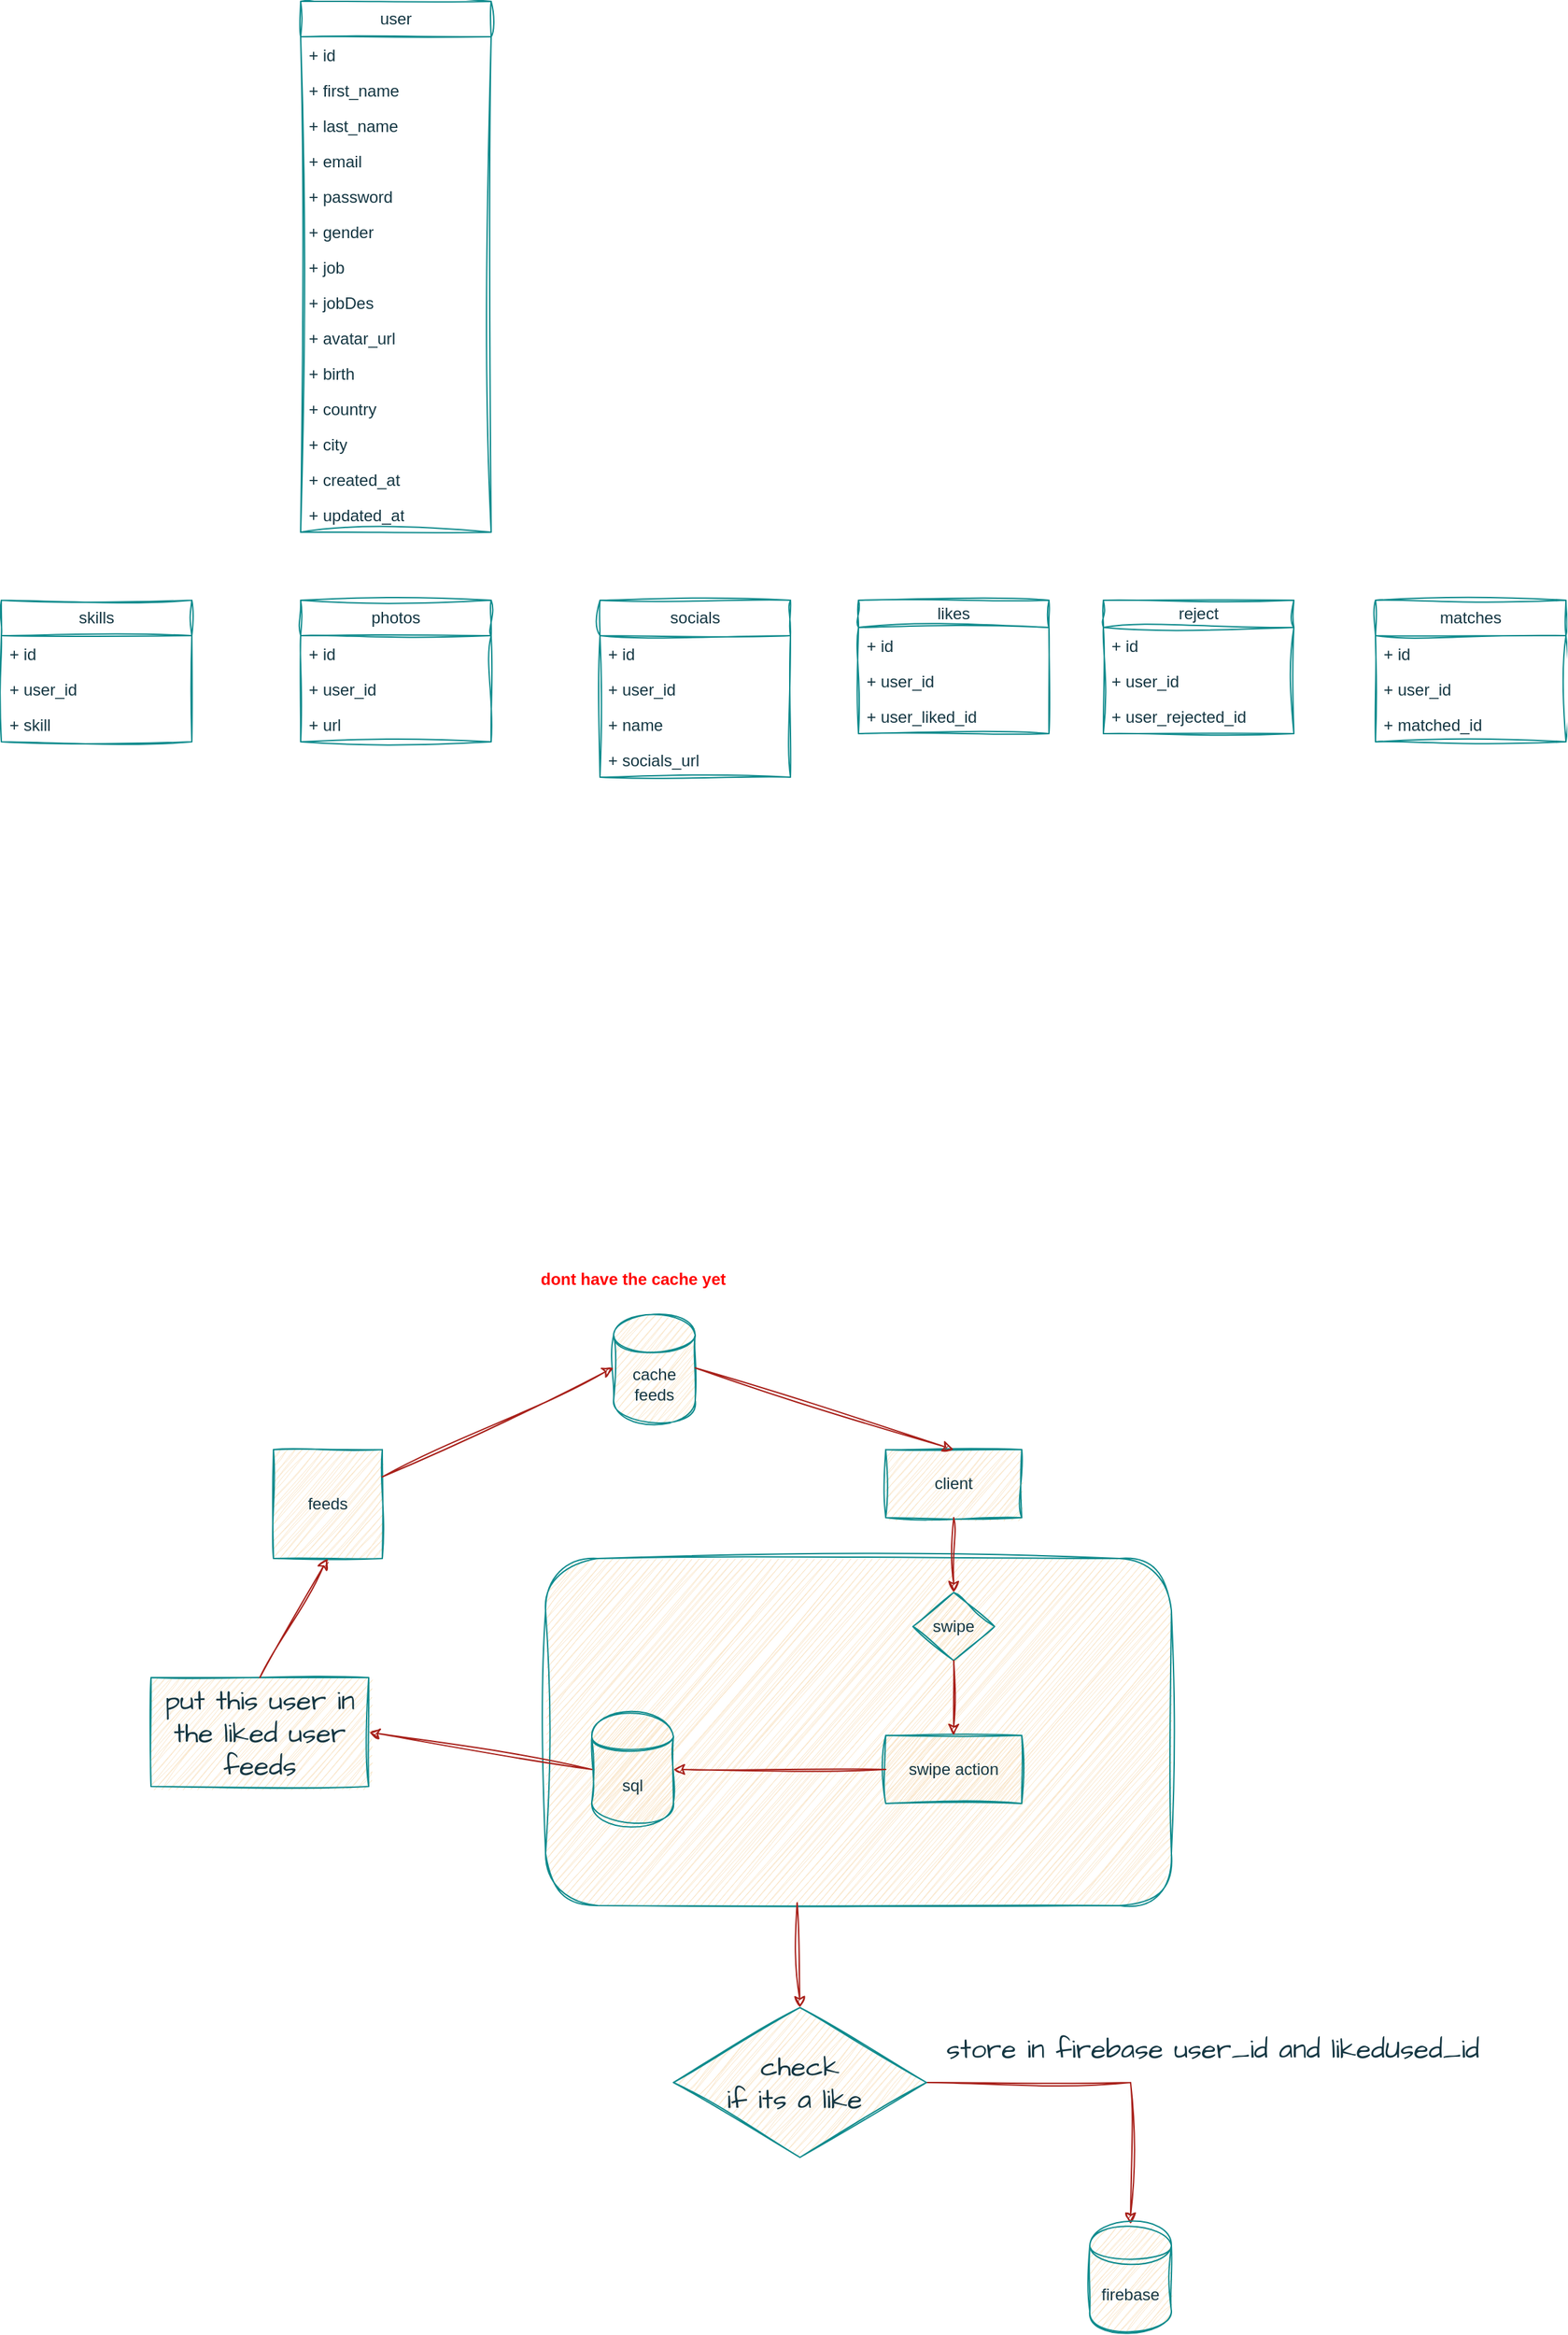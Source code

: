 <mxfile version="22.1.21" type="github">
  <diagram name="Page-1" id="TURWIGDBTlHbRRUk4dpI">
    <mxGraphModel dx="2261" dy="1969" grid="1" gridSize="10" guides="1" tooltips="1" connect="1" arrows="1" fold="1" page="1" pageScale="1" pageWidth="827" pageHeight="1169" math="0" shadow="0">
      <root>
        <mxCell id="0" />
        <mxCell id="1" parent="0" />
        <mxCell id="TVORls7t6HyG4qFCSd16-7" value="" style="rounded=1;whiteSpace=wrap;html=1;fillColor=#FAE5C7;strokeColor=#0F8B8D;glass=0;shadow=0;fillStyle=auto;sketch=1;curveFitting=1;jiggle=2;labelBackgroundColor=none;fontColor=#143642;" vertex="1" parent="1">
          <mxGeometry x="320" y="600" width="460" height="255" as="geometry" />
        </mxCell>
        <mxCell id="Ip3MdyWKFlhcEUy9VpvT-1" value="sql" style="shape=cylinder;whiteSpace=wrap;html=1;boundedLbl=1;backgroundOutline=1;sketch=1;curveFitting=1;jiggle=2;labelBackgroundColor=none;fillColor=#FAE5C7;strokeColor=#0F8B8D;fontColor=#143642;" parent="1" vertex="1">
          <mxGeometry x="354" y="715" width="60" height="80" as="geometry" />
        </mxCell>
        <mxCell id="Ip3MdyWKFlhcEUy9VpvT-2" value="feeds" style="whiteSpace=wrap;html=1;aspect=fixed;sketch=1;curveFitting=1;jiggle=2;labelBackgroundColor=none;fillColor=#FAE5C7;strokeColor=#0F8B8D;fontColor=#143642;" parent="1" vertex="1">
          <mxGeometry x="120" y="520" width="80" height="80" as="geometry" />
        </mxCell>
        <mxCell id="Ip3MdyWKFlhcEUy9VpvT-3" value="swipe" style="shape=rhombus;html=1;dashed=0;whiteSpace=wrap;perimeter=rhombusPerimeter;sketch=1;curveFitting=1;jiggle=2;labelBackgroundColor=none;fillColor=#FAE5C7;strokeColor=#0F8B8D;fontColor=#143642;" parent="1" vertex="1">
          <mxGeometry x="590" y="625" width="60" height="50" as="geometry" />
        </mxCell>
        <mxCell id="Ip3MdyWKFlhcEUy9VpvT-4" value="client" style="html=1;dashed=0;whiteSpace=wrap;sketch=1;curveFitting=1;jiggle=2;labelBackgroundColor=none;fillColor=#FAE5C7;strokeColor=#0F8B8D;fontColor=#143642;" parent="1" vertex="1">
          <mxGeometry x="570" y="520" width="100" height="50" as="geometry" />
        </mxCell>
        <mxCell id="Ip3MdyWKFlhcEUy9VpvT-5" value="swipe action" style="html=1;dashed=0;whiteSpace=wrap;sketch=1;curveFitting=1;jiggle=2;labelBackgroundColor=none;fillColor=#FAE5C7;strokeColor=#0F8B8D;fontColor=#143642;" parent="1" vertex="1">
          <mxGeometry x="570" y="730" width="100" height="50" as="geometry" />
        </mxCell>
        <mxCell id="Ip3MdyWKFlhcEUy9VpvT-6" value="" style="endArrow=classic;html=1;rounded=0;exitX=0.5;exitY=1;exitDx=0;exitDy=0;entryX=0.5;entryY=0;entryDx=0;entryDy=0;sketch=1;curveFitting=1;jiggle=2;labelBackgroundColor=none;strokeColor=#A8201A;fontColor=default;" parent="1" source="Ip3MdyWKFlhcEUy9VpvT-4" target="Ip3MdyWKFlhcEUy9VpvT-3" edge="1">
          <mxGeometry width="50" height="50" relative="1" as="geometry">
            <mxPoint x="390" y="830" as="sourcePoint" />
            <mxPoint x="440" y="780" as="targetPoint" />
          </mxGeometry>
        </mxCell>
        <mxCell id="Ip3MdyWKFlhcEUy9VpvT-7" value="" style="endArrow=classic;html=1;rounded=0;exitX=0.5;exitY=1;exitDx=0;exitDy=0;entryX=0.5;entryY=0;entryDx=0;entryDy=0;sketch=1;curveFitting=1;jiggle=2;labelBackgroundColor=none;strokeColor=#A8201A;fontColor=default;" parent="1" source="Ip3MdyWKFlhcEUy9VpvT-3" target="Ip3MdyWKFlhcEUy9VpvT-5" edge="1">
          <mxGeometry width="50" height="50" relative="1" as="geometry">
            <mxPoint x="400" y="780" as="sourcePoint" />
            <mxPoint x="450" y="730" as="targetPoint" />
          </mxGeometry>
        </mxCell>
        <mxCell id="Ip3MdyWKFlhcEUy9VpvT-9" value="" style="endArrow=classic;html=1;rounded=0;entryX=1;entryY=0.5;entryDx=0;entryDy=0;exitX=0;exitY=0.5;exitDx=0;exitDy=0;sketch=1;curveFitting=1;jiggle=2;labelBackgroundColor=none;strokeColor=#A8201A;fontColor=default;" parent="1" source="Ip3MdyWKFlhcEUy9VpvT-5" target="Ip3MdyWKFlhcEUy9VpvT-1" edge="1">
          <mxGeometry width="50" height="50" relative="1" as="geometry">
            <mxPoint x="500" y="730" as="sourcePoint" />
            <mxPoint x="460" y="780" as="targetPoint" />
          </mxGeometry>
        </mxCell>
        <mxCell id="Ip3MdyWKFlhcEUy9VpvT-13" value="" style="endArrow=classic;html=1;rounded=0;exitX=0;exitY=0.5;exitDx=0;exitDy=0;sketch=1;curveFitting=1;jiggle=2;labelBackgroundColor=none;strokeColor=#A8201A;fontColor=default;entryX=1;entryY=0.5;entryDx=0;entryDy=0;" parent="1" source="Ip3MdyWKFlhcEUy9VpvT-1" target="TVORls7t6HyG4qFCSd16-13" edge="1">
          <mxGeometry width="50" height="50" relative="1" as="geometry">
            <mxPoint x="280" y="690" as="sourcePoint" />
            <mxPoint x="200" y="600" as="targetPoint" />
          </mxGeometry>
        </mxCell>
        <mxCell id="Ip3MdyWKFlhcEUy9VpvT-14" value="cache&lt;br&gt;feeds" style="shape=cylinder;whiteSpace=wrap;html=1;boundedLbl=1;backgroundOutline=1;sketch=1;curveFitting=1;jiggle=2;labelBackgroundColor=none;fillColor=#FAE5C7;strokeColor=#0F8B8D;fontColor=#143642;" parent="1" vertex="1">
          <mxGeometry x="370" y="420" width="60" height="80" as="geometry" />
        </mxCell>
        <mxCell id="Ip3MdyWKFlhcEUy9VpvT-16" value="" style="endArrow=classic;html=1;rounded=0;exitX=1;exitY=0.25;exitDx=0;exitDy=0;entryX=0;entryY=0.5;entryDx=0;entryDy=0;sketch=1;curveFitting=1;jiggle=2;labelBackgroundColor=none;strokeColor=#A8201A;fontColor=default;" parent="1" source="Ip3MdyWKFlhcEUy9VpvT-2" target="Ip3MdyWKFlhcEUy9VpvT-14" edge="1">
          <mxGeometry width="50" height="50" relative="1" as="geometry">
            <mxPoint x="240" y="530" as="sourcePoint" />
            <mxPoint x="290" y="480" as="targetPoint" />
          </mxGeometry>
        </mxCell>
        <mxCell id="Ip3MdyWKFlhcEUy9VpvT-17" value="" style="endArrow=classic;html=1;rounded=0;exitX=1;exitY=0.5;exitDx=0;exitDy=0;entryX=0.5;entryY=0;entryDx=0;entryDy=0;sketch=1;curveFitting=1;jiggle=2;labelBackgroundColor=none;strokeColor=#A8201A;fontColor=default;" parent="1" source="Ip3MdyWKFlhcEUy9VpvT-14" target="Ip3MdyWKFlhcEUy9VpvT-4" edge="1">
          <mxGeometry width="50" height="50" relative="1" as="geometry">
            <mxPoint x="510" y="500" as="sourcePoint" />
            <mxPoint x="560" y="450" as="targetPoint" />
          </mxGeometry>
        </mxCell>
        <mxCell id="JYopb094vWupA5QWK66S-1" value="user" style="swimlane;fontStyle=0;childLayout=stackLayout;horizontal=1;startSize=26;fillColor=none;horizontalStack=0;resizeParent=1;resizeParentMax=0;resizeLast=0;collapsible=1;marginBottom=0;whiteSpace=wrap;html=1;sketch=1;curveFitting=1;jiggle=2;labelBackgroundColor=none;strokeColor=#0F8B8D;fontColor=#143642;" parent="1" vertex="1">
          <mxGeometry x="140" y="-544" width="140" height="390" as="geometry" />
        </mxCell>
        <mxCell id="JYopb094vWupA5QWK66S-8" value="+ id" style="text;strokeColor=none;fillColor=none;align=left;verticalAlign=top;spacingLeft=4;spacingRight=4;overflow=hidden;rotatable=0;points=[[0,0.5],[1,0.5]];portConstraint=eastwest;whiteSpace=wrap;html=1;sketch=1;curveFitting=1;jiggle=2;labelBackgroundColor=none;fontColor=#143642;" parent="JYopb094vWupA5QWK66S-1" vertex="1">
          <mxGeometry y="26" width="140" height="26" as="geometry" />
        </mxCell>
        <mxCell id="JYopb094vWupA5QWK66S-2" value="+ first_name" style="text;strokeColor=none;fillColor=none;align=left;verticalAlign=top;spacingLeft=4;spacingRight=4;overflow=hidden;rotatable=0;points=[[0,0.5],[1,0.5]];portConstraint=eastwest;whiteSpace=wrap;html=1;sketch=1;curveFitting=1;jiggle=2;labelBackgroundColor=none;fontColor=#143642;" parent="JYopb094vWupA5QWK66S-1" vertex="1">
          <mxGeometry y="52" width="140" height="26" as="geometry" />
        </mxCell>
        <mxCell id="JYopb094vWupA5QWK66S-3" value="+ last_name" style="text;strokeColor=none;fillColor=none;align=left;verticalAlign=top;spacingLeft=4;spacingRight=4;overflow=hidden;rotatable=0;points=[[0,0.5],[1,0.5]];portConstraint=eastwest;whiteSpace=wrap;html=1;sketch=1;curveFitting=1;jiggle=2;labelBackgroundColor=none;fontColor=#143642;" parent="JYopb094vWupA5QWK66S-1" vertex="1">
          <mxGeometry y="78" width="140" height="26" as="geometry" />
        </mxCell>
        <mxCell id="JYopb094vWupA5QWK66S-6" value="+ email" style="text;strokeColor=none;fillColor=none;align=left;verticalAlign=top;spacingLeft=4;spacingRight=4;overflow=hidden;rotatable=0;points=[[0,0.5],[1,0.5]];portConstraint=eastwest;whiteSpace=wrap;html=1;sketch=1;curveFitting=1;jiggle=2;labelBackgroundColor=none;fontColor=#143642;" parent="JYopb094vWupA5QWK66S-1" vertex="1">
          <mxGeometry y="104" width="140" height="26" as="geometry" />
        </mxCell>
        <mxCell id="JYopb094vWupA5QWK66S-7" value="+ password" style="text;strokeColor=none;fillColor=none;align=left;verticalAlign=top;spacingLeft=4;spacingRight=4;overflow=hidden;rotatable=0;points=[[0,0.5],[1,0.5]];portConstraint=eastwest;whiteSpace=wrap;html=1;sketch=1;curveFitting=1;jiggle=2;labelBackgroundColor=none;fontColor=#143642;" parent="JYopb094vWupA5QWK66S-1" vertex="1">
          <mxGeometry y="130" width="140" height="26" as="geometry" />
        </mxCell>
        <mxCell id="JYopb094vWupA5QWK66S-18" value="+ gender" style="text;strokeColor=none;fillColor=none;align=left;verticalAlign=top;spacingLeft=4;spacingRight=4;overflow=hidden;rotatable=0;points=[[0,0.5],[1,0.5]];portConstraint=eastwest;whiteSpace=wrap;html=1;sketch=1;curveFitting=1;jiggle=2;labelBackgroundColor=none;fontColor=#143642;" parent="JYopb094vWupA5QWK66S-1" vertex="1">
          <mxGeometry y="156" width="140" height="26" as="geometry" />
        </mxCell>
        <mxCell id="JYopb094vWupA5QWK66S-19" value="+ job" style="text;strokeColor=none;fillColor=none;align=left;verticalAlign=top;spacingLeft=4;spacingRight=4;overflow=hidden;rotatable=0;points=[[0,0.5],[1,0.5]];portConstraint=eastwest;whiteSpace=wrap;html=1;sketch=1;curveFitting=1;jiggle=2;labelBackgroundColor=none;fontColor=#143642;" parent="JYopb094vWupA5QWK66S-1" vertex="1">
          <mxGeometry y="182" width="140" height="26" as="geometry" />
        </mxCell>
        <mxCell id="JYopb094vWupA5QWK66S-20" value="+ jobDes" style="text;strokeColor=none;fillColor=none;align=left;verticalAlign=top;spacingLeft=4;spacingRight=4;overflow=hidden;rotatable=0;points=[[0,0.5],[1,0.5]];portConstraint=eastwest;whiteSpace=wrap;html=1;sketch=1;curveFitting=1;jiggle=2;labelBackgroundColor=none;fontColor=#143642;" parent="JYopb094vWupA5QWK66S-1" vertex="1">
          <mxGeometry y="208" width="140" height="26" as="geometry" />
        </mxCell>
        <mxCell id="JYopb094vWupA5QWK66S-21" value="+ avatar_url" style="text;strokeColor=none;fillColor=none;align=left;verticalAlign=top;spacingLeft=4;spacingRight=4;overflow=hidden;rotatable=0;points=[[0,0.5],[1,0.5]];portConstraint=eastwest;whiteSpace=wrap;html=1;sketch=1;curveFitting=1;jiggle=2;labelBackgroundColor=none;fontColor=#143642;" parent="JYopb094vWupA5QWK66S-1" vertex="1">
          <mxGeometry y="234" width="140" height="26" as="geometry" />
        </mxCell>
        <mxCell id="JYopb094vWupA5QWK66S-22" value="+ birth" style="text;strokeColor=none;fillColor=none;align=left;verticalAlign=top;spacingLeft=4;spacingRight=4;overflow=hidden;rotatable=0;points=[[0,0.5],[1,0.5]];portConstraint=eastwest;whiteSpace=wrap;html=1;sketch=1;curveFitting=1;jiggle=2;labelBackgroundColor=none;fontColor=#143642;" parent="JYopb094vWupA5QWK66S-1" vertex="1">
          <mxGeometry y="260" width="140" height="26" as="geometry" />
        </mxCell>
        <mxCell id="JYopb094vWupA5QWK66S-23" value="+ country" style="text;strokeColor=none;fillColor=none;align=left;verticalAlign=top;spacingLeft=4;spacingRight=4;overflow=hidden;rotatable=0;points=[[0,0.5],[1,0.5]];portConstraint=eastwest;whiteSpace=wrap;html=1;sketch=1;curveFitting=1;jiggle=2;labelBackgroundColor=none;fontColor=#143642;" parent="JYopb094vWupA5QWK66S-1" vertex="1">
          <mxGeometry y="286" width="140" height="26" as="geometry" />
        </mxCell>
        <mxCell id="JYopb094vWupA5QWK66S-24" value="+ city" style="text;strokeColor=none;fillColor=none;align=left;verticalAlign=top;spacingLeft=4;spacingRight=4;overflow=hidden;rotatable=0;points=[[0,0.5],[1,0.5]];portConstraint=eastwest;whiteSpace=wrap;html=1;sketch=1;curveFitting=1;jiggle=2;labelBackgroundColor=none;fontColor=#143642;" parent="JYopb094vWupA5QWK66S-1" vertex="1">
          <mxGeometry y="312" width="140" height="26" as="geometry" />
        </mxCell>
        <mxCell id="JYopb094vWupA5QWK66S-25" value="+ created_at" style="text;strokeColor=none;fillColor=none;align=left;verticalAlign=top;spacingLeft=4;spacingRight=4;overflow=hidden;rotatable=0;points=[[0,0.5],[1,0.5]];portConstraint=eastwest;whiteSpace=wrap;html=1;sketch=1;curveFitting=1;jiggle=2;labelBackgroundColor=none;fontColor=#143642;" parent="JYopb094vWupA5QWK66S-1" vertex="1">
          <mxGeometry y="338" width="140" height="26" as="geometry" />
        </mxCell>
        <mxCell id="JYopb094vWupA5QWK66S-26" value="+ updated_at" style="text;strokeColor=none;fillColor=none;align=left;verticalAlign=top;spacingLeft=4;spacingRight=4;overflow=hidden;rotatable=0;points=[[0,0.5],[1,0.5]];portConstraint=eastwest;whiteSpace=wrap;html=1;sketch=1;curveFitting=1;jiggle=2;labelBackgroundColor=none;fontColor=#143642;" parent="JYopb094vWupA5QWK66S-1" vertex="1">
          <mxGeometry y="364" width="140" height="26" as="geometry" />
        </mxCell>
        <mxCell id="JYopb094vWupA5QWK66S-9" value="likes" style="swimlane;fontStyle=0;childLayout=stackLayout;horizontal=1;startSize=20;fillColor=none;horizontalStack=0;resizeParent=1;resizeParentMax=0;resizeLast=0;collapsible=1;marginBottom=0;whiteSpace=wrap;html=1;sketch=1;curveFitting=1;jiggle=2;labelBackgroundColor=none;strokeColor=#0F8B8D;fontColor=#143642;" parent="1" vertex="1">
          <mxGeometry x="550" y="-104" width="140" height="98" as="geometry" />
        </mxCell>
        <mxCell id="JYopb094vWupA5QWK66S-10" value="+ id" style="text;strokeColor=none;fillColor=none;align=left;verticalAlign=top;spacingLeft=4;spacingRight=4;overflow=hidden;rotatable=0;points=[[0,0.5],[1,0.5]];portConstraint=eastwest;whiteSpace=wrap;html=1;sketch=1;curveFitting=1;jiggle=2;labelBackgroundColor=none;fontColor=#143642;" parent="JYopb094vWupA5QWK66S-9" vertex="1">
          <mxGeometry y="20" width="140" height="26" as="geometry" />
        </mxCell>
        <mxCell id="JYopb094vWupA5QWK66S-11" value="+ user_id" style="text;strokeColor=none;fillColor=none;align=left;verticalAlign=top;spacingLeft=4;spacingRight=4;overflow=hidden;rotatable=0;points=[[0,0.5],[1,0.5]];portConstraint=eastwest;whiteSpace=wrap;html=1;sketch=1;curveFitting=1;jiggle=2;labelBackgroundColor=none;fontColor=#143642;" parent="JYopb094vWupA5QWK66S-9" vertex="1">
          <mxGeometry y="46" width="140" height="26" as="geometry" />
        </mxCell>
        <mxCell id="JYopb094vWupA5QWK66S-12" value="+ user_liked_id" style="text;strokeColor=none;fillColor=none;align=left;verticalAlign=top;spacingLeft=4;spacingRight=4;overflow=hidden;rotatable=0;points=[[0,0.5],[1,0.5]];portConstraint=eastwest;whiteSpace=wrap;html=1;sketch=1;curveFitting=1;jiggle=2;labelBackgroundColor=none;fontColor=#143642;" parent="JYopb094vWupA5QWK66S-9" vertex="1">
          <mxGeometry y="72" width="140" height="26" as="geometry" />
        </mxCell>
        <mxCell id="JYopb094vWupA5QWK66S-13" value="reject" style="swimlane;fontStyle=0;childLayout=stackLayout;horizontal=1;startSize=20;fillColor=none;horizontalStack=0;resizeParent=1;resizeParentMax=0;resizeLast=0;collapsible=1;marginBottom=0;whiteSpace=wrap;html=1;sketch=1;curveFitting=1;jiggle=2;labelBackgroundColor=none;strokeColor=#0F8B8D;fontColor=#143642;" parent="1" vertex="1">
          <mxGeometry x="730" y="-104" width="140" height="98" as="geometry" />
        </mxCell>
        <mxCell id="JYopb094vWupA5QWK66S-14" value="+ id" style="text;strokeColor=none;fillColor=none;align=left;verticalAlign=top;spacingLeft=4;spacingRight=4;overflow=hidden;rotatable=0;points=[[0,0.5],[1,0.5]];portConstraint=eastwest;whiteSpace=wrap;html=1;sketch=1;curveFitting=1;jiggle=2;labelBackgroundColor=none;fontColor=#143642;" parent="JYopb094vWupA5QWK66S-13" vertex="1">
          <mxGeometry y="20" width="140" height="26" as="geometry" />
        </mxCell>
        <mxCell id="JYopb094vWupA5QWK66S-15" value="+ user_id" style="text;strokeColor=none;fillColor=none;align=left;verticalAlign=top;spacingLeft=4;spacingRight=4;overflow=hidden;rotatable=0;points=[[0,0.5],[1,0.5]];portConstraint=eastwest;whiteSpace=wrap;html=1;sketch=1;curveFitting=1;jiggle=2;labelBackgroundColor=none;fontColor=#143642;" parent="JYopb094vWupA5QWK66S-13" vertex="1">
          <mxGeometry y="46" width="140" height="26" as="geometry" />
        </mxCell>
        <mxCell id="JYopb094vWupA5QWK66S-16" value="+ user_rejected_id" style="text;strokeColor=none;fillColor=none;align=left;verticalAlign=top;spacingLeft=4;spacingRight=4;overflow=hidden;rotatable=0;points=[[0,0.5],[1,0.5]];portConstraint=eastwest;whiteSpace=wrap;html=1;sketch=1;curveFitting=1;jiggle=2;labelBackgroundColor=none;fontColor=#143642;" parent="JYopb094vWupA5QWK66S-13" vertex="1">
          <mxGeometry y="72" width="140" height="26" as="geometry" />
        </mxCell>
        <mxCell id="JYopb094vWupA5QWK66S-27" value="photos" style="swimlane;fontStyle=0;childLayout=stackLayout;horizontal=1;startSize=26;fillColor=none;horizontalStack=0;resizeParent=1;resizeParentMax=0;resizeLast=0;collapsible=1;marginBottom=0;whiteSpace=wrap;html=1;sketch=1;curveFitting=1;jiggle=2;labelBackgroundColor=none;strokeColor=#0F8B8D;fontColor=#143642;" parent="1" vertex="1">
          <mxGeometry x="140" y="-104" width="140" height="104" as="geometry" />
        </mxCell>
        <mxCell id="JYopb094vWupA5QWK66S-28" value="+ id" style="text;strokeColor=none;fillColor=none;align=left;verticalAlign=top;spacingLeft=4;spacingRight=4;overflow=hidden;rotatable=0;points=[[0,0.5],[1,0.5]];portConstraint=eastwest;whiteSpace=wrap;html=1;sketch=1;curveFitting=1;jiggle=2;labelBackgroundColor=none;fontColor=#143642;" parent="JYopb094vWupA5QWK66S-27" vertex="1">
          <mxGeometry y="26" width="140" height="26" as="geometry" />
        </mxCell>
        <mxCell id="JYopb094vWupA5QWK66S-29" value="+ user_id" style="text;strokeColor=none;fillColor=none;align=left;verticalAlign=top;spacingLeft=4;spacingRight=4;overflow=hidden;rotatable=0;points=[[0,0.5],[1,0.5]];portConstraint=eastwest;whiteSpace=wrap;html=1;sketch=1;curveFitting=1;jiggle=2;labelBackgroundColor=none;fontColor=#143642;" parent="JYopb094vWupA5QWK66S-27" vertex="1">
          <mxGeometry y="52" width="140" height="26" as="geometry" />
        </mxCell>
        <mxCell id="JYopb094vWupA5QWK66S-30" value="+ url" style="text;strokeColor=none;fillColor=none;align=left;verticalAlign=top;spacingLeft=4;spacingRight=4;overflow=hidden;rotatable=0;points=[[0,0.5],[1,0.5]];portConstraint=eastwest;whiteSpace=wrap;html=1;sketch=1;curveFitting=1;jiggle=2;labelBackgroundColor=none;fontColor=#143642;" parent="JYopb094vWupA5QWK66S-27" vertex="1">
          <mxGeometry y="78" width="140" height="26" as="geometry" />
        </mxCell>
        <mxCell id="JYopb094vWupA5QWK66S-31" value="socials" style="swimlane;fontStyle=0;childLayout=stackLayout;horizontal=1;startSize=26;fillColor=none;horizontalStack=0;resizeParent=1;resizeParentMax=0;resizeLast=0;collapsible=1;marginBottom=0;whiteSpace=wrap;html=1;sketch=1;curveFitting=1;jiggle=2;labelBackgroundColor=none;strokeColor=#0F8B8D;fontColor=#143642;" parent="1" vertex="1">
          <mxGeometry x="360" y="-104" width="140" height="130" as="geometry" />
        </mxCell>
        <mxCell id="JYopb094vWupA5QWK66S-32" value="+ id" style="text;strokeColor=none;fillColor=none;align=left;verticalAlign=top;spacingLeft=4;spacingRight=4;overflow=hidden;rotatable=0;points=[[0,0.5],[1,0.5]];portConstraint=eastwest;whiteSpace=wrap;html=1;sketch=1;curveFitting=1;jiggle=2;labelBackgroundColor=none;fontColor=#143642;" parent="JYopb094vWupA5QWK66S-31" vertex="1">
          <mxGeometry y="26" width="140" height="26" as="geometry" />
        </mxCell>
        <mxCell id="JYopb094vWupA5QWK66S-35" value="+ user_id" style="text;strokeColor=none;fillColor=none;align=left;verticalAlign=top;spacingLeft=4;spacingRight=4;overflow=hidden;rotatable=0;points=[[0,0.5],[1,0.5]];portConstraint=eastwest;whiteSpace=wrap;html=1;sketch=1;curveFitting=1;jiggle=2;labelBackgroundColor=none;fontColor=#143642;" parent="JYopb094vWupA5QWK66S-31" vertex="1">
          <mxGeometry y="52" width="140" height="26" as="geometry" />
        </mxCell>
        <mxCell id="JYopb094vWupA5QWK66S-34" value="+ name" style="text;strokeColor=none;fillColor=none;align=left;verticalAlign=top;spacingLeft=4;spacingRight=4;overflow=hidden;rotatable=0;points=[[0,0.5],[1,0.5]];portConstraint=eastwest;whiteSpace=wrap;html=1;sketch=1;curveFitting=1;jiggle=2;labelBackgroundColor=none;fontColor=#143642;" parent="JYopb094vWupA5QWK66S-31" vertex="1">
          <mxGeometry y="78" width="140" height="26" as="geometry" />
        </mxCell>
        <mxCell id="JYopb094vWupA5QWK66S-33" value="+ socials_url" style="text;strokeColor=none;fillColor=none;align=left;verticalAlign=top;spacingLeft=4;spacingRight=4;overflow=hidden;rotatable=0;points=[[0,0.5],[1,0.5]];portConstraint=eastwest;whiteSpace=wrap;html=1;sketch=1;curveFitting=1;jiggle=2;labelBackgroundColor=none;fontColor=#143642;" parent="JYopb094vWupA5QWK66S-31" vertex="1">
          <mxGeometry y="104" width="140" height="26" as="geometry" />
        </mxCell>
        <mxCell id="JYopb094vWupA5QWK66S-36" value="skills" style="swimlane;fontStyle=0;childLayout=stackLayout;horizontal=1;startSize=26;fillColor=none;horizontalStack=0;resizeParent=1;resizeParentMax=0;resizeLast=0;collapsible=1;marginBottom=0;whiteSpace=wrap;html=1;sketch=1;curveFitting=1;jiggle=2;labelBackgroundColor=none;strokeColor=#0F8B8D;fontColor=#143642;" parent="1" vertex="1">
          <mxGeometry x="-80" y="-104" width="140" height="104" as="geometry" />
        </mxCell>
        <mxCell id="JYopb094vWupA5QWK66S-37" value="+ id" style="text;strokeColor=none;fillColor=none;align=left;verticalAlign=top;spacingLeft=4;spacingRight=4;overflow=hidden;rotatable=0;points=[[0,0.5],[1,0.5]];portConstraint=eastwest;whiteSpace=wrap;html=1;sketch=1;curveFitting=1;jiggle=2;labelBackgroundColor=none;fontColor=#143642;" parent="JYopb094vWupA5QWK66S-36" vertex="1">
          <mxGeometry y="26" width="140" height="26" as="geometry" />
        </mxCell>
        <mxCell id="JYopb094vWupA5QWK66S-38" value="+ user_id" style="text;strokeColor=none;fillColor=none;align=left;verticalAlign=top;spacingLeft=4;spacingRight=4;overflow=hidden;rotatable=0;points=[[0,0.5],[1,0.5]];portConstraint=eastwest;whiteSpace=wrap;html=1;sketch=1;curveFitting=1;jiggle=2;labelBackgroundColor=none;fontColor=#143642;" parent="JYopb094vWupA5QWK66S-36" vertex="1">
          <mxGeometry y="52" width="140" height="26" as="geometry" />
        </mxCell>
        <mxCell id="JYopb094vWupA5QWK66S-39" value="+ skill" style="text;strokeColor=none;fillColor=none;align=left;verticalAlign=top;spacingLeft=4;spacingRight=4;overflow=hidden;rotatable=0;points=[[0,0.5],[1,0.5]];portConstraint=eastwest;whiteSpace=wrap;html=1;sketch=1;curveFitting=1;jiggle=2;labelBackgroundColor=none;fontColor=#143642;" parent="JYopb094vWupA5QWK66S-36" vertex="1">
          <mxGeometry y="78" width="140" height="26" as="geometry" />
        </mxCell>
        <mxCell id="JYopb094vWupA5QWK66S-40" value="matches" style="swimlane;fontStyle=0;childLayout=stackLayout;horizontal=1;startSize=26;fillColor=none;horizontalStack=0;resizeParent=1;resizeParentMax=0;resizeLast=0;collapsible=1;marginBottom=0;whiteSpace=wrap;html=1;sketch=1;curveFitting=1;jiggle=2;labelBackgroundColor=none;strokeColor=#0F8B8D;fontColor=#143642;" parent="1" vertex="1">
          <mxGeometry x="930" y="-104" width="140" height="104" as="geometry" />
        </mxCell>
        <mxCell id="JYopb094vWupA5QWK66S-41" value="+ id" style="text;strokeColor=none;fillColor=none;align=left;verticalAlign=top;spacingLeft=4;spacingRight=4;overflow=hidden;rotatable=0;points=[[0,0.5],[1,0.5]];portConstraint=eastwest;whiteSpace=wrap;html=1;sketch=1;curveFitting=1;jiggle=2;labelBackgroundColor=none;fontColor=#143642;" parent="JYopb094vWupA5QWK66S-40" vertex="1">
          <mxGeometry y="26" width="140" height="26" as="geometry" />
        </mxCell>
        <mxCell id="JYopb094vWupA5QWK66S-42" value="+ user_id" style="text;strokeColor=none;fillColor=none;align=left;verticalAlign=top;spacingLeft=4;spacingRight=4;overflow=hidden;rotatable=0;points=[[0,0.5],[1,0.5]];portConstraint=eastwest;whiteSpace=wrap;html=1;sketch=1;curveFitting=1;jiggle=2;labelBackgroundColor=none;fontColor=#143642;" parent="JYopb094vWupA5QWK66S-40" vertex="1">
          <mxGeometry y="52" width="140" height="26" as="geometry" />
        </mxCell>
        <mxCell id="JYopb094vWupA5QWK66S-43" value="+ matched_id" style="text;strokeColor=none;fillColor=none;align=left;verticalAlign=top;spacingLeft=4;spacingRight=4;overflow=hidden;rotatable=0;points=[[0,0.5],[1,0.5]];portConstraint=eastwest;whiteSpace=wrap;html=1;sketch=1;curveFitting=1;jiggle=2;labelBackgroundColor=none;fontColor=#143642;" parent="JYopb094vWupA5QWK66S-40" vertex="1">
          <mxGeometry y="78" width="140" height="26" as="geometry" />
        </mxCell>
        <mxCell id="TVORls7t6HyG4qFCSd16-2" value="&lt;b&gt;&lt;font color=&quot;#ff0000&quot;&gt;dont have the cache yet&lt;/font&gt;&lt;/b&gt;" style="text;html=1;align=center;verticalAlign=middle;resizable=0;points=[];autosize=1;strokeColor=none;fillColor=none;sketch=1;curveFitting=1;jiggle=2;labelBackgroundColor=none;fontColor=#143642;" vertex="1" parent="1">
          <mxGeometry x="304" y="380" width="160" height="30" as="geometry" />
        </mxCell>
        <mxCell id="TVORls7t6HyG4qFCSd16-13" value="put this user in the liked user feeds" style="rounded=0;whiteSpace=wrap;html=1;sketch=1;hachureGap=4;jiggle=2;curveFitting=1;strokeColor=#0F8B8D;fontFamily=Architects Daughter;fontSource=https%3A%2F%2Ffonts.googleapis.com%2Fcss%3Ffamily%3DArchitects%2BDaughter;fontSize=20;fontColor=#143642;fillColor=#FAE5C7;" vertex="1" parent="1">
          <mxGeometry x="30" y="687.5" width="160" height="80" as="geometry" />
        </mxCell>
        <mxCell id="TVORls7t6HyG4qFCSd16-14" value="" style="endArrow=classic;html=1;rounded=0;sketch=1;hachureGap=4;jiggle=2;curveFitting=1;strokeColor=#A8201A;fontFamily=Architects Daughter;fontSource=https%3A%2F%2Ffonts.googleapis.com%2Fcss%3Ffamily%3DArchitects%2BDaughter;fontSize=16;fontColor=#143642;fillColor=#FAE5C7;exitX=0.5;exitY=0;exitDx=0;exitDy=0;entryX=0.5;entryY=1;entryDx=0;entryDy=0;" edge="1" parent="1" source="TVORls7t6HyG4qFCSd16-13" target="Ip3MdyWKFlhcEUy9VpvT-2">
          <mxGeometry width="50" height="50" relative="1" as="geometry">
            <mxPoint x="120" y="670" as="sourcePoint" />
            <mxPoint x="170" y="620" as="targetPoint" />
          </mxGeometry>
        </mxCell>
        <mxCell id="TVORls7t6HyG4qFCSd16-19" style="edgeStyle=orthogonalEdgeStyle;rounded=0;sketch=1;hachureGap=4;jiggle=2;curveFitting=1;orthogonalLoop=1;jettySize=auto;html=1;entryX=0.5;entryY=0;entryDx=0;entryDy=0;strokeColor=#A8201A;fontFamily=Architects Daughter;fontSource=https%3A%2F%2Ffonts.googleapis.com%2Fcss%3Ffamily%3DArchitects%2BDaughter;fontSize=16;fontColor=#143642;fillColor=#FAE5C7;" edge="1" parent="1" source="TVORls7t6HyG4qFCSd16-16" target="TVORls7t6HyG4qFCSd16-18">
          <mxGeometry relative="1" as="geometry" />
        </mxCell>
        <mxCell id="TVORls7t6HyG4qFCSd16-16" value="check&lt;br&gt;if its a like&amp;nbsp;" style="rhombus;whiteSpace=wrap;html=1;sketch=1;hachureGap=4;jiggle=2;curveFitting=1;strokeColor=#0F8B8D;fontFamily=Architects Daughter;fontSource=https%3A%2F%2Ffonts.googleapis.com%2Fcss%3Ffamily%3DArchitects%2BDaughter;fontSize=20;fontColor=#143642;fillColor=#FAE5C7;" vertex="1" parent="1">
          <mxGeometry x="414" y="930" width="186" height="110" as="geometry" />
        </mxCell>
        <mxCell id="TVORls7t6HyG4qFCSd16-17" value="" style="endArrow=classic;html=1;rounded=0;sketch=1;hachureGap=4;jiggle=2;curveFitting=1;strokeColor=#A8201A;fontFamily=Architects Daughter;fontSource=https%3A%2F%2Ffonts.googleapis.com%2Fcss%3Ffamily%3DArchitects%2BDaughter;fontSize=16;fontColor=#143642;fillColor=#FAE5C7;exitX=0.402;exitY=0.992;exitDx=0;exitDy=0;exitPerimeter=0;entryX=0.5;entryY=0;entryDx=0;entryDy=0;" edge="1" parent="1" source="TVORls7t6HyG4qFCSd16-7" target="TVORls7t6HyG4qFCSd16-16">
          <mxGeometry width="50" height="50" relative="1" as="geometry">
            <mxPoint x="460" y="930" as="sourcePoint" />
            <mxPoint x="510" y="880" as="targetPoint" />
          </mxGeometry>
        </mxCell>
        <mxCell id="TVORls7t6HyG4qFCSd16-18" value="firebase" style="shape=cylinder;whiteSpace=wrap;html=1;boundedLbl=1;backgroundOutline=1;sketch=1;curveFitting=1;jiggle=2;labelBackgroundColor=none;fillColor=#FAE5C7;strokeColor=#0F8B8D;fontColor=#143642;" vertex="1" parent="1">
          <mxGeometry x="720" y="1089" width="60" height="80" as="geometry" />
        </mxCell>
        <mxCell id="TVORls7t6HyG4qFCSd16-20" value="store in firebase user_id and likedUsed_id" style="text;html=1;align=center;verticalAlign=middle;resizable=0;points=[];autosize=1;strokeColor=none;fillColor=none;fontSize=20;fontFamily=Architects Daughter;fontColor=#143642;" vertex="1" parent="1">
          <mxGeometry x="600" y="940" width="420" height="40" as="geometry" />
        </mxCell>
      </root>
    </mxGraphModel>
  </diagram>
</mxfile>
